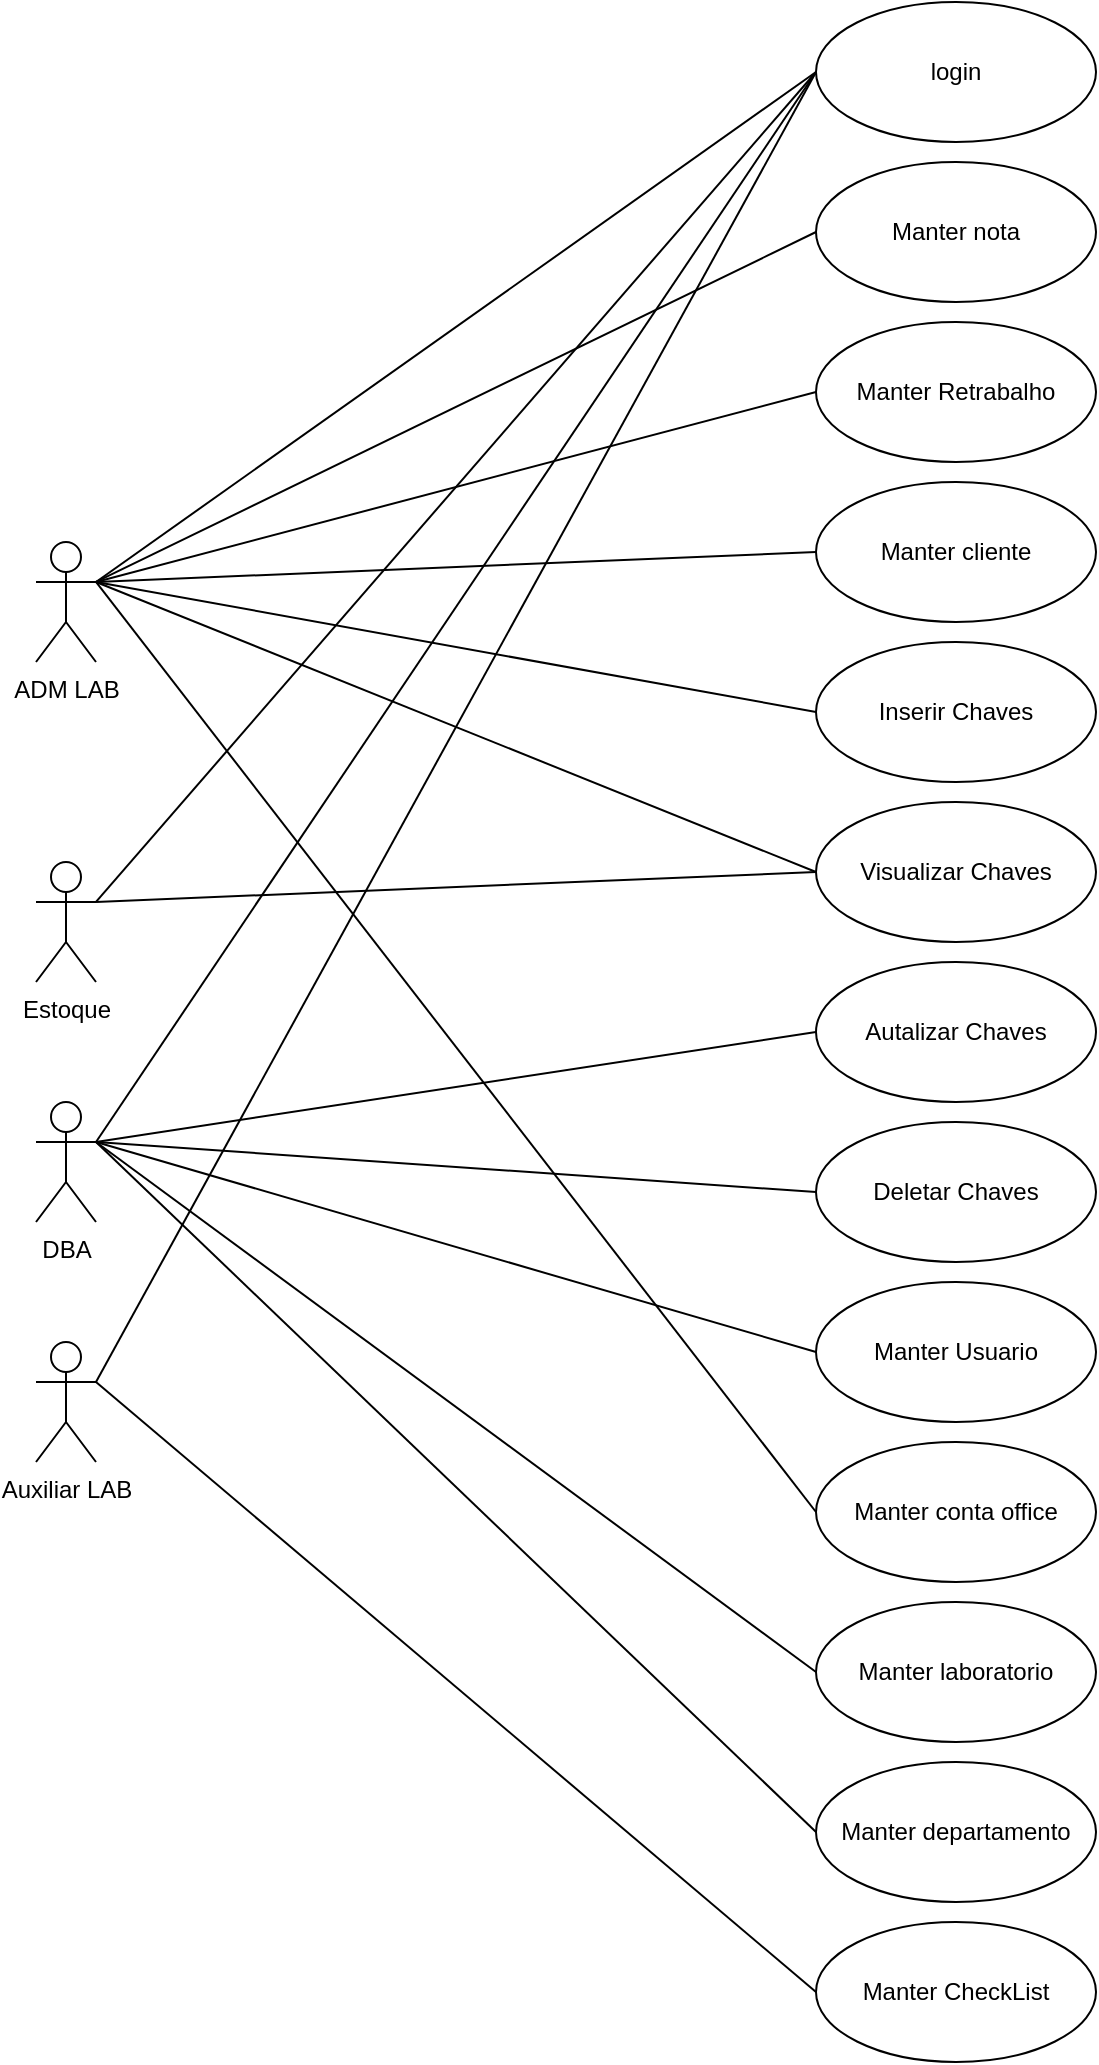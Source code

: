 <mxfile version="20.8.10" type="device"><diagram id="2dRRmKXn0ZFkinIwb4LM" name="Página-1"><mxGraphModel dx="1687" dy="1024" grid="1" gridSize="10" guides="1" tooltips="1" connect="1" arrows="1" fold="1" page="1" pageScale="1" pageWidth="827" pageHeight="1169" math="0" shadow="0"><root><mxCell id="0"/><mxCell id="1" parent="0"/><mxCell id="rchB6lgEZ9p6Yzpbt3eQ-1" value="login" style="ellipse;whiteSpace=wrap;html=1;" parent="1" vertex="1"><mxGeometry x="440" y="10" width="140" height="70" as="geometry"/></mxCell><mxCell id="rchB6lgEZ9p6Yzpbt3eQ-6" value="ADM LAB&lt;br&gt;" style="shape=umlActor;verticalLabelPosition=bottom;verticalAlign=top;html=1;outlineConnect=0;" parent="1" vertex="1"><mxGeometry x="50" y="280" width="30" height="60" as="geometry"/></mxCell><mxCell id="rchB6lgEZ9p6Yzpbt3eQ-9" value="Estoque" style="shape=umlActor;verticalLabelPosition=bottom;verticalAlign=top;html=1;outlineConnect=0;" parent="1" vertex="1"><mxGeometry x="50" y="440" width="30" height="60" as="geometry"/></mxCell><mxCell id="rchB6lgEZ9p6Yzpbt3eQ-14" value="" style="endArrow=none;html=1;rounded=0;exitX=1;exitY=0.333;exitDx=0;exitDy=0;exitPerimeter=0;entryX=0;entryY=0.5;entryDx=0;entryDy=0;" parent="1" source="rchB6lgEZ9p6Yzpbt3eQ-6" target="rchB6lgEZ9p6Yzpbt3eQ-1" edge="1"><mxGeometry width="50" height="50" relative="1" as="geometry"><mxPoint x="380" y="290" as="sourcePoint"/><mxPoint x="430" y="240" as="targetPoint"/></mxGeometry></mxCell><mxCell id="rchB6lgEZ9p6Yzpbt3eQ-15" value="" style="endArrow=none;html=1;rounded=0;exitX=1;exitY=0.333;exitDx=0;exitDy=0;exitPerimeter=0;entryX=0;entryY=0.5;entryDx=0;entryDy=0;" parent="1" source="rchB6lgEZ9p6Yzpbt3eQ-9" target="rchB6lgEZ9p6Yzpbt3eQ-1" edge="1"><mxGeometry width="50" height="50" relative="1" as="geometry"><mxPoint x="380" y="290" as="sourcePoint"/><mxPoint x="430" y="240" as="targetPoint"/></mxGeometry></mxCell><mxCell id="rchB6lgEZ9p6Yzpbt3eQ-16" value="Inserir Chaves" style="ellipse;whiteSpace=wrap;html=1;" parent="1" vertex="1"><mxGeometry x="440" y="330" width="140" height="70" as="geometry"/></mxCell><mxCell id="rchB6lgEZ9p6Yzpbt3eQ-17" value="" style="endArrow=none;html=1;rounded=0;exitX=1;exitY=0.333;exitDx=0;exitDy=0;exitPerimeter=0;entryX=0;entryY=0.5;entryDx=0;entryDy=0;" parent="1" source="rchB6lgEZ9p6Yzpbt3eQ-6" target="rchB6lgEZ9p6Yzpbt3eQ-16" edge="1"><mxGeometry width="50" height="50" relative="1" as="geometry"><mxPoint x="380" y="290" as="sourcePoint"/><mxPoint x="430" y="240" as="targetPoint"/></mxGeometry></mxCell><mxCell id="rchB6lgEZ9p6Yzpbt3eQ-18" value="Visualizar Chaves" style="ellipse;whiteSpace=wrap;html=1;" parent="1" vertex="1"><mxGeometry x="440" y="410" width="140" height="70" as="geometry"/></mxCell><mxCell id="rchB6lgEZ9p6Yzpbt3eQ-19" value="" style="endArrow=none;html=1;rounded=0;exitX=1;exitY=0.333;exitDx=0;exitDy=0;exitPerimeter=0;entryX=0;entryY=0.5;entryDx=0;entryDy=0;" parent="1" source="rchB6lgEZ9p6Yzpbt3eQ-9" target="rchB6lgEZ9p6Yzpbt3eQ-18" edge="1"><mxGeometry width="50" height="50" relative="1" as="geometry"><mxPoint x="380" y="290" as="sourcePoint"/><mxPoint x="430" y="240" as="targetPoint"/></mxGeometry></mxCell><mxCell id="rchB6lgEZ9p6Yzpbt3eQ-20" value="" style="endArrow=none;html=1;rounded=0;exitX=1;exitY=0.333;exitDx=0;exitDy=0;exitPerimeter=0;entryX=0;entryY=0.5;entryDx=0;entryDy=0;" parent="1" source="rchB6lgEZ9p6Yzpbt3eQ-6" target="rchB6lgEZ9p6Yzpbt3eQ-18" edge="1"><mxGeometry width="50" height="50" relative="1" as="geometry"><mxPoint x="380" y="290" as="sourcePoint"/><mxPoint x="430" y="240" as="targetPoint"/></mxGeometry></mxCell><mxCell id="rchB6lgEZ9p6Yzpbt3eQ-21" value="Autalizar Chaves" style="ellipse;whiteSpace=wrap;html=1;" parent="1" vertex="1"><mxGeometry x="440" y="490" width="140" height="70" as="geometry"/></mxCell><mxCell id="rchB6lgEZ9p6Yzpbt3eQ-22" value="" style="endArrow=none;html=1;rounded=0;exitX=1;exitY=0.333;exitDx=0;exitDy=0;exitPerimeter=0;entryX=0;entryY=0.5;entryDx=0;entryDy=0;" parent="1" source="rchB6lgEZ9p6Yzpbt3eQ-25" target="rchB6lgEZ9p6Yzpbt3eQ-21" edge="1"><mxGeometry width="50" height="50" relative="1" as="geometry"><mxPoint x="380" y="290" as="sourcePoint"/><mxPoint x="430" y="240" as="targetPoint"/></mxGeometry></mxCell><mxCell id="rchB6lgEZ9p6Yzpbt3eQ-23" value="Deletar Chaves" style="ellipse;whiteSpace=wrap;html=1;" parent="1" vertex="1"><mxGeometry x="440" y="570" width="140" height="70" as="geometry"/></mxCell><mxCell id="rchB6lgEZ9p6Yzpbt3eQ-24" value="" style="endArrow=none;html=1;rounded=0;exitX=1;exitY=0.333;exitDx=0;exitDy=0;exitPerimeter=0;entryX=0;entryY=0.5;entryDx=0;entryDy=0;" parent="1" source="rchB6lgEZ9p6Yzpbt3eQ-25" target="rchB6lgEZ9p6Yzpbt3eQ-23" edge="1"><mxGeometry width="50" height="50" relative="1" as="geometry"><mxPoint x="380" y="290" as="sourcePoint"/><mxPoint x="430" y="240" as="targetPoint"/></mxGeometry></mxCell><mxCell id="rchB6lgEZ9p6Yzpbt3eQ-25" value="DBA" style="shape=umlActor;verticalLabelPosition=bottom;verticalAlign=top;html=1;outlineConnect=0;" parent="1" vertex="1"><mxGeometry x="50" y="560" width="30" height="60" as="geometry"/></mxCell><mxCell id="rchB6lgEZ9p6Yzpbt3eQ-26" value="Manter Usuario" style="ellipse;whiteSpace=wrap;html=1;" parent="1" vertex="1"><mxGeometry x="440" y="650" width="140" height="70" as="geometry"/></mxCell><mxCell id="rchB6lgEZ9p6Yzpbt3eQ-27" value="" style="endArrow=none;html=1;rounded=0;exitX=1;exitY=0.333;exitDx=0;exitDy=0;exitPerimeter=0;entryX=0;entryY=0.5;entryDx=0;entryDy=0;" parent="1" source="rchB6lgEZ9p6Yzpbt3eQ-25" target="rchB6lgEZ9p6Yzpbt3eQ-26" edge="1"><mxGeometry width="50" height="50" relative="1" as="geometry"><mxPoint x="380" y="390" as="sourcePoint"/><mxPoint x="430" y="340" as="targetPoint"/></mxGeometry></mxCell><mxCell id="rchB6lgEZ9p6Yzpbt3eQ-28" value="" style="endArrow=none;html=1;rounded=0;exitX=1;exitY=0.333;exitDx=0;exitDy=0;exitPerimeter=0;entryX=0;entryY=0.5;entryDx=0;entryDy=0;" parent="1" source="rchB6lgEZ9p6Yzpbt3eQ-25" target="rchB6lgEZ9p6Yzpbt3eQ-1" edge="1"><mxGeometry width="50" height="50" relative="1" as="geometry"><mxPoint x="380" y="390" as="sourcePoint"/><mxPoint x="430" y="340" as="targetPoint"/></mxGeometry></mxCell><mxCell id="rchB6lgEZ9p6Yzpbt3eQ-34" value="Manter conta office" style="ellipse;whiteSpace=wrap;html=1;" parent="1" vertex="1"><mxGeometry x="440" y="730" width="140" height="70" as="geometry"/></mxCell><mxCell id="rchB6lgEZ9p6Yzpbt3eQ-35" value="Manter laboratorio" style="ellipse;whiteSpace=wrap;html=1;" parent="1" vertex="1"><mxGeometry x="440" y="810" width="140" height="70" as="geometry"/></mxCell><mxCell id="rchB6lgEZ9p6Yzpbt3eQ-36" value="" style="endArrow=none;html=1;rounded=0;exitX=1;exitY=0.333;exitDx=0;exitDy=0;exitPerimeter=0;entryX=0;entryY=0.5;entryDx=0;entryDy=0;" parent="1" source="rchB6lgEZ9p6Yzpbt3eQ-6" target="rchB6lgEZ9p6Yzpbt3eQ-34" edge="1"><mxGeometry width="50" height="50" relative="1" as="geometry"><mxPoint x="340" y="490" as="sourcePoint"/><mxPoint x="390" y="440" as="targetPoint"/></mxGeometry></mxCell><mxCell id="rchB6lgEZ9p6Yzpbt3eQ-37" value="" style="endArrow=none;html=1;rounded=0;entryX=1;entryY=0.333;entryDx=0;entryDy=0;entryPerimeter=0;exitX=0;exitY=0.5;exitDx=0;exitDy=0;" parent="1" source="rchB6lgEZ9p6Yzpbt3eQ-35" target="rchB6lgEZ9p6Yzpbt3eQ-25" edge="1"><mxGeometry width="50" height="50" relative="1" as="geometry"><mxPoint x="340" y="730" as="sourcePoint"/><mxPoint x="390" y="680" as="targetPoint"/></mxGeometry></mxCell><mxCell id="rchB6lgEZ9p6Yzpbt3eQ-38" value="Manter departamento" style="ellipse;whiteSpace=wrap;html=1;" parent="1" vertex="1"><mxGeometry x="440" y="890" width="140" height="70" as="geometry"/></mxCell><mxCell id="rchB6lgEZ9p6Yzpbt3eQ-39" value="" style="endArrow=none;html=1;rounded=0;entryX=1;entryY=0.333;entryDx=0;entryDy=0;entryPerimeter=0;exitX=0;exitY=0.5;exitDx=0;exitDy=0;" parent="1" source="rchB6lgEZ9p6Yzpbt3eQ-38" target="rchB6lgEZ9p6Yzpbt3eQ-25" edge="1"><mxGeometry width="50" height="50" relative="1" as="geometry"><mxPoint x="340" y="730" as="sourcePoint"/><mxPoint x="390" y="680" as="targetPoint"/></mxGeometry></mxCell><mxCell id="rchB6lgEZ9p6Yzpbt3eQ-40" value="Manter nota" style="ellipse;whiteSpace=wrap;html=1;" parent="1" vertex="1"><mxGeometry x="440" y="90" width="140" height="70" as="geometry"/></mxCell><mxCell id="rchB6lgEZ9p6Yzpbt3eQ-41" value="" style="endArrow=none;html=1;rounded=0;exitX=1;exitY=0.333;exitDx=0;exitDy=0;exitPerimeter=0;entryX=0;entryY=0.5;entryDx=0;entryDy=0;" parent="1" source="rchB6lgEZ9p6Yzpbt3eQ-6" target="rchB6lgEZ9p6Yzpbt3eQ-40" edge="1"><mxGeometry width="50" height="50" relative="1" as="geometry"><mxPoint x="200" y="420" as="sourcePoint"/><mxPoint x="250" y="370" as="targetPoint"/></mxGeometry></mxCell><mxCell id="rchB6lgEZ9p6Yzpbt3eQ-42" value="Manter cliente" style="ellipse;whiteSpace=wrap;html=1;" parent="1" vertex="1"><mxGeometry x="440" y="250" width="140" height="70" as="geometry"/></mxCell><mxCell id="rchB6lgEZ9p6Yzpbt3eQ-43" value="" style="endArrow=none;html=1;rounded=0;exitX=1;exitY=0.333;exitDx=0;exitDy=0;exitPerimeter=0;entryX=0;entryY=0.5;entryDx=0;entryDy=0;" parent="1" source="rchB6lgEZ9p6Yzpbt3eQ-6" target="rchB6lgEZ9p6Yzpbt3eQ-42" edge="1"><mxGeometry width="50" height="50" relative="1" as="geometry"><mxPoint x="200" y="350" as="sourcePoint"/><mxPoint x="250" y="300" as="targetPoint"/></mxGeometry></mxCell><mxCell id="lo3UMAXW5mRHTvD1R1bj-1" value="Manter CheckList" style="ellipse;whiteSpace=wrap;html=1;" vertex="1" parent="1"><mxGeometry x="440" y="970" width="140" height="70" as="geometry"/></mxCell><mxCell id="lo3UMAXW5mRHTvD1R1bj-2" value="Auxiliar LAB" style="shape=umlActor;verticalLabelPosition=bottom;verticalAlign=top;html=1;outlineConnect=0;" vertex="1" parent="1"><mxGeometry x="50" y="680" width="30" height="60" as="geometry"/></mxCell><mxCell id="lo3UMAXW5mRHTvD1R1bj-3" value="" style="endArrow=none;html=1;rounded=0;exitX=1;exitY=0.333;exitDx=0;exitDy=0;exitPerimeter=0;entryX=0;entryY=0.5;entryDx=0;entryDy=0;" edge="1" parent="1" source="lo3UMAXW5mRHTvD1R1bj-2" target="lo3UMAXW5mRHTvD1R1bj-1"><mxGeometry width="50" height="50" relative="1" as="geometry"><mxPoint x="390" y="900" as="sourcePoint"/><mxPoint x="440" y="850" as="targetPoint"/></mxGeometry></mxCell><mxCell id="lo3UMAXW5mRHTvD1R1bj-4" value="" style="endArrow=none;html=1;rounded=0;entryX=0;entryY=0.5;entryDx=0;entryDy=0;exitX=1;exitY=0.333;exitDx=0;exitDy=0;exitPerimeter=0;" edge="1" parent="1" source="lo3UMAXW5mRHTvD1R1bj-2" target="rchB6lgEZ9p6Yzpbt3eQ-1"><mxGeometry width="50" height="50" relative="1" as="geometry"><mxPoint x="390" y="500" as="sourcePoint"/><mxPoint x="440" y="450" as="targetPoint"/></mxGeometry></mxCell><mxCell id="lo3UMAXW5mRHTvD1R1bj-5" value="Manter Retrabalho" style="ellipse;whiteSpace=wrap;html=1;" vertex="1" parent="1"><mxGeometry x="440" y="170" width="140" height="70" as="geometry"/></mxCell><mxCell id="lo3UMAXW5mRHTvD1R1bj-6" value="" style="endArrow=none;html=1;rounded=0;exitX=1;exitY=0.333;exitDx=0;exitDy=0;exitPerimeter=0;entryX=0;entryY=0.5;entryDx=0;entryDy=0;" edge="1" parent="1" source="rchB6lgEZ9p6Yzpbt3eQ-6" target="lo3UMAXW5mRHTvD1R1bj-5"><mxGeometry width="50" height="50" relative="1" as="geometry"><mxPoint x="360" y="410" as="sourcePoint"/><mxPoint x="410" y="360" as="targetPoint"/></mxGeometry></mxCell></root></mxGraphModel></diagram></mxfile>